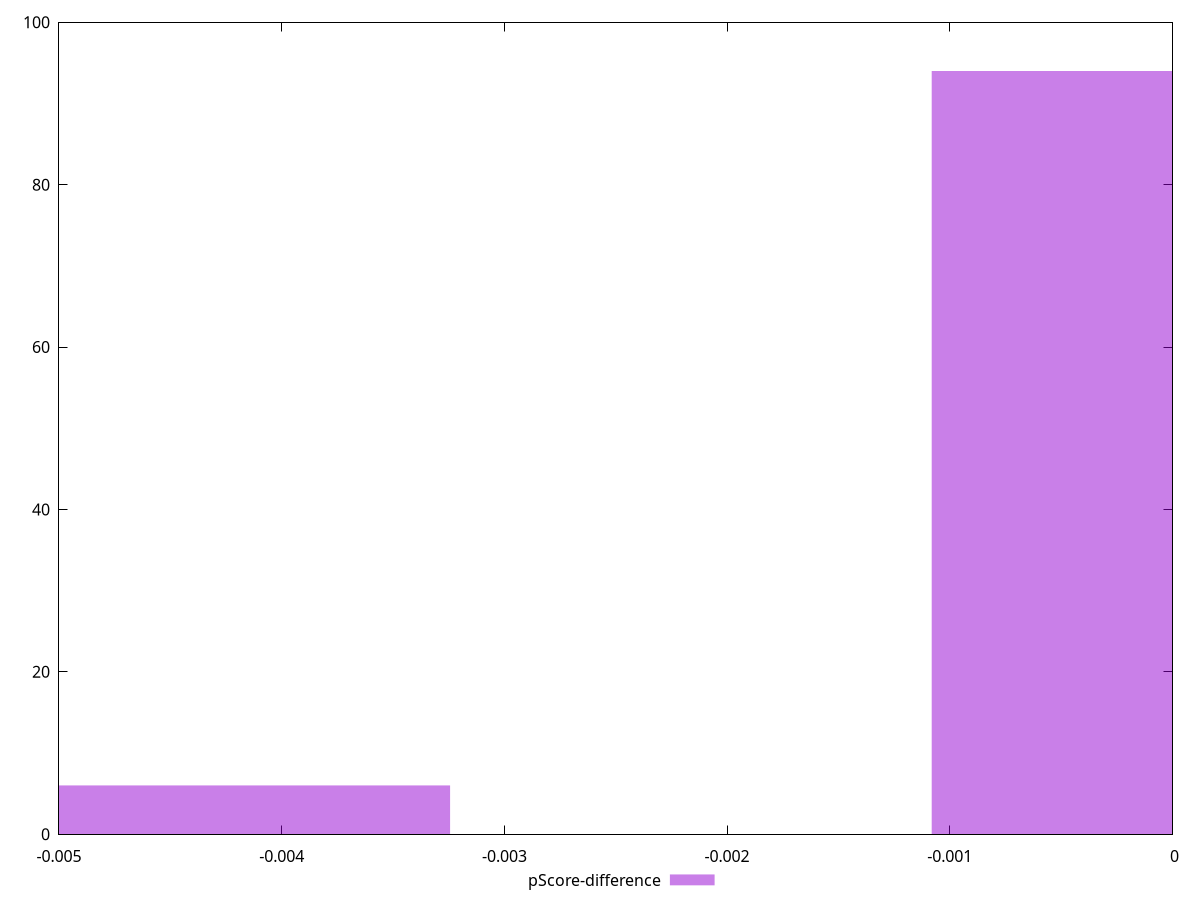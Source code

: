 reset

$pScoreDifference <<EOF
-0.004325136629454074 6
0 94
EOF

set key outside below
set boxwidth 0.002162568314727037
set xrange [-0.0050000000000000044:0]
set yrange [0:100]
set trange [0:100]
set style fill transparent solid 0.5 noborder
set terminal svg size 640, 490 enhanced background rgb 'white'
set output "report_00016_2021-02-10T13-31-48.338Z/uses-http2/samples/pages+cached+noadtech+nomedia+nocss/pScore-difference/histogram.svg"

plot $pScoreDifference title "pScore-difference" with boxes

reset
